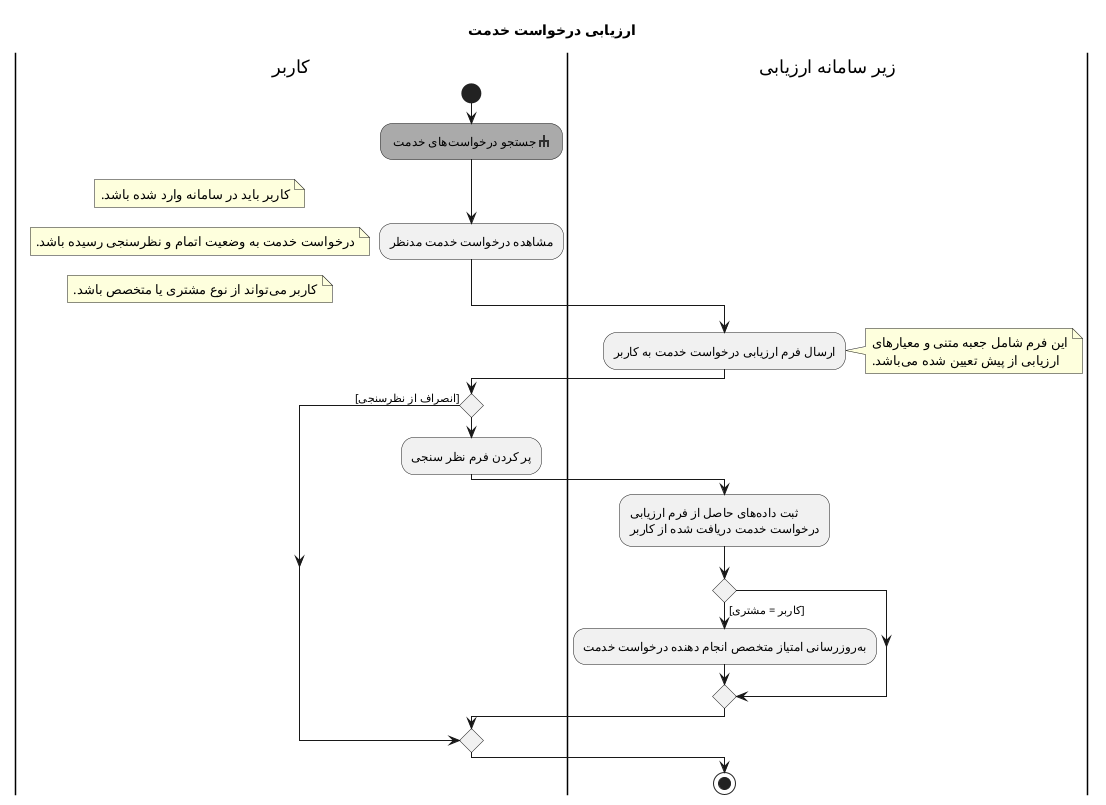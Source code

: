 @startuml UserReviewServices
sprite $rake [16x16/8] {
0000000000000000
0000000jj0000000
0000000jj0000000
0005555jj5555000
000jjeejjeejj000
000jj00jj00jj000
000jj00jj00jj000
0000000000000000
}
Title ارزیابی درخواست‌ خدمت 
|کاربر|
start
#AAAAAA:جستجو درخواست‌های خدمت <$rake>;
:مشاهده درخواست خدمت مدنظر;
note left: کاربر باید در سامانه وارد شده باشد.
note left: درخواست خدمت به وضعیت اتمام و نظرسنجی رسیده باشد.
note left: کاربر می‌تواند از نوع مشتری یا متخصص باشد.
|زیر سامانه ارزیابی|
:ارسال فرم ارزیابی درخواست خدمت به کاربر;
note right: این فرم شامل جعبه متنی و معیار‌های\nارزیابی از پیش تعیین شده می‌باشد.
|کاربر|
if ()
:پر کردن فرم نظر سنجی;
|زیر سامانه ارزیابی|
:ثبت داده‌های حاصل از فرم ارزیابی\nدرخواست خدمت دریافت شده از کاربر;
if () then ([کاربر = مشتری])
:به‌روزرسانی امتیاز متخصص انجام دهنده درخواست خدمت;
endif
|کاربر|
else ([انصراف از نظر‌سنجی])
endif
|زیر سامانه ارزیابی|
stop
@enduml